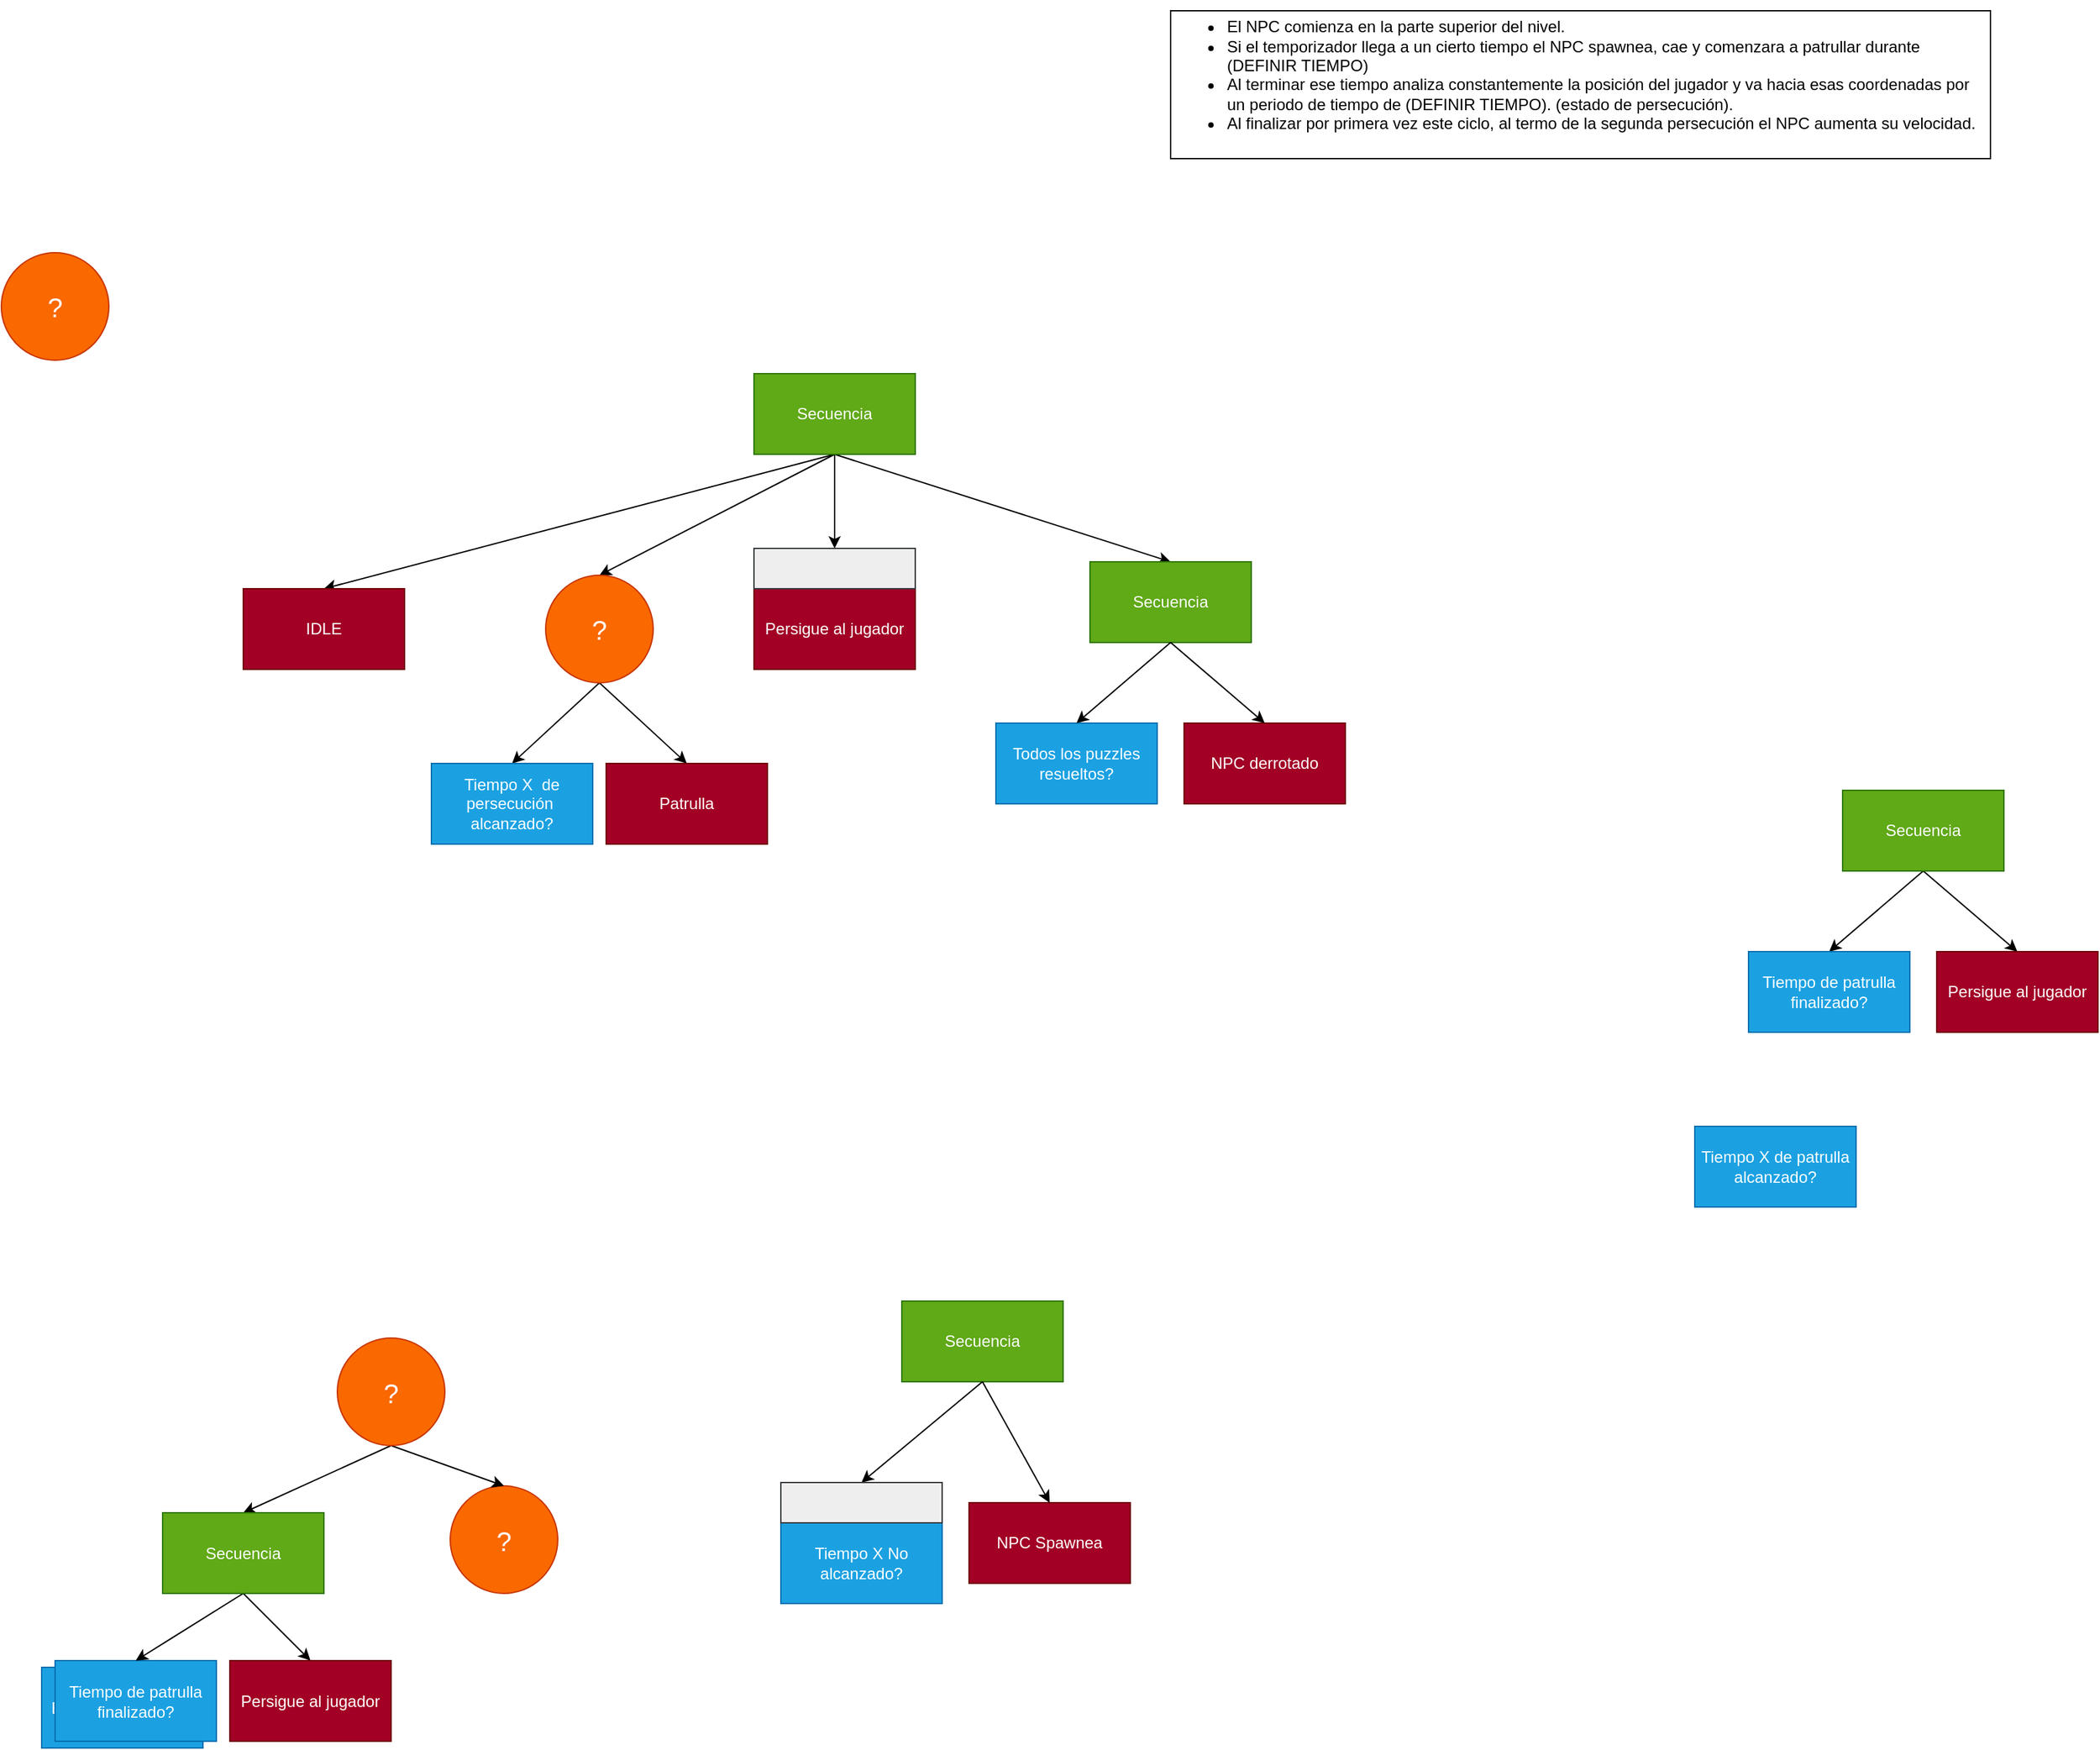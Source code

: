<mxfile version="13.6.10" type="device"><diagram id="v-YldfyaV9Hs4-1deTuD" name="Page-1"><mxGraphModel dx="1695" dy="1651" grid="1" gridSize="10" guides="1" tooltips="1" connect="1" arrows="1" fold="1" page="1" pageScale="1" pageWidth="827" pageHeight="1169" math="0" shadow="0"><root><mxCell id="0"/><mxCell id="1" parent="0"/><mxCell id="ImnkKn45-OxzAWmB3sAZ-11" style="edgeStyle=none;rounded=0;orthogonalLoop=1;jettySize=auto;html=1;entryX=0.5;entryY=0;entryDx=0;entryDy=0;exitX=0.5;exitY=1;exitDx=0;exitDy=0;" parent="1" source="BewjwS7h7dFZBHvVzdv_-2" target="BewjwS7h7dFZBHvVzdv_-45" edge="1"><mxGeometry relative="1" as="geometry"><mxPoint x="210" y="230" as="targetPoint"/><mxPoint x="470" y="210" as="sourcePoint"/></mxGeometry></mxCell><mxCell id="BewjwS7h7dFZBHvVzdv_-28" style="edgeStyle=none;rounded=0;orthogonalLoop=1;jettySize=auto;html=1;exitX=0.5;exitY=1;exitDx=0;exitDy=0;entryX=0.5;entryY=0;entryDx=0;entryDy=0;" edge="1" parent="1" source="BewjwS7h7dFZBHvVzdv_-2" target="BewjwS7h7dFZBHvVzdv_-27"><mxGeometry relative="1" as="geometry"/></mxCell><mxCell id="ImnkKn45-OxzAWmB3sAZ-6" value="&lt;font style=&quot;font-size: 20px&quot;&gt;?&lt;/font&gt;" style="ellipse;whiteSpace=wrap;html=1;aspect=fixed;fillColor=#fa6800;strokeColor=#C73500;fontColor=#ffffff;" parent="1" vertex="1"><mxGeometry x="-100" y="10" width="80" height="80" as="geometry"/></mxCell><mxCell id="ImnkKn45-OxzAWmB3sAZ-9" value="&lt;ul&gt;&lt;li&gt;El NPC comienza en la parte superior del nivel.&amp;nbsp;&lt;/li&gt;&lt;li&gt;Si el temporizador llega a un cierto tiempo el NPC spawnea, cae y comenzara a patrullar durante (DEFINIR TIEMPO)&lt;/li&gt;&lt;li&gt;Al terminar ese tiempo analiza constantemente la posición del jugador y va hacia esas coordenadas por un periodo de tiempo de (DEFINIR TIEMPO). (estado de persecución).&lt;/li&gt;&lt;li&gt;Al finalizar por primera vez este ciclo, al termo de la segunda persecución el NPC aumenta su velocidad.&amp;nbsp;&lt;/li&gt;&lt;/ul&gt;&amp;nbsp;" style="rounded=0;whiteSpace=wrap;html=1;align=left;" parent="1" vertex="1"><mxGeometry x="770" y="-170" width="610" height="110" as="geometry"/></mxCell><mxCell id="BewjwS7h7dFZBHvVzdv_-38" style="edgeStyle=none;rounded=0;orthogonalLoop=1;jettySize=auto;html=1;exitX=0.5;exitY=1;exitDx=0;exitDy=0;entryX=0.5;entryY=0;entryDx=0;entryDy=0;" edge="1" parent="1" source="BewjwS7h7dFZBHvVzdv_-45" target="BewjwS7h7dFZBHvVzdv_-3"><mxGeometry relative="1" as="geometry"/></mxCell><mxCell id="BewjwS7h7dFZBHvVzdv_-44" style="edgeStyle=none;rounded=0;orthogonalLoop=1;jettySize=auto;html=1;exitX=0.5;exitY=1;exitDx=0;exitDy=0;entryX=0.5;entryY=0;entryDx=0;entryDy=0;" edge="1" parent="1" source="BewjwS7h7dFZBHvVzdv_-45" target="BewjwS7h7dFZBHvVzdv_-43"><mxGeometry relative="1" as="geometry"/></mxCell><mxCell id="BewjwS7h7dFZBHvVzdv_-48" style="edgeStyle=none;rounded=0;orthogonalLoop=1;jettySize=auto;html=1;exitX=0.5;exitY=1;exitDx=0;exitDy=0;entryX=0.5;entryY=0;entryDx=0;entryDy=0;" edge="1" parent="1" source="BewjwS7h7dFZBHvVzdv_-2" target="BewjwS7h7dFZBHvVzdv_-50"><mxGeometry relative="1" as="geometry"/></mxCell><mxCell id="BewjwS7h7dFZBHvVzdv_-55" style="edgeStyle=none;rounded=0;orthogonalLoop=1;jettySize=auto;html=1;exitX=0.5;exitY=1;exitDx=0;exitDy=0;entryX=0.5;entryY=0;entryDx=0;entryDy=0;" edge="1" parent="1" source="BewjwS7h7dFZBHvVzdv_-2" target="BewjwS7h7dFZBHvVzdv_-54"><mxGeometry relative="1" as="geometry"/></mxCell><mxCell id="BewjwS7h7dFZBHvVzdv_-2" value="Secuencia" style="rounded=0;whiteSpace=wrap;html=1;fillColor=#60a917;strokeColor=#2D7600;fontColor=#ffffff;" vertex="1" parent="1"><mxGeometry x="460" y="100" width="120" height="60" as="geometry"/></mxCell><mxCell id="BewjwS7h7dFZBHvVzdv_-3" value="Patrulla" style="rounded=0;whiteSpace=wrap;html=1;fillColor=#a20025;strokeColor=#6F0000;fontColor=#ffffff;" vertex="1" parent="1"><mxGeometry x="350" y="390" width="120" height="60" as="geometry"/></mxCell><mxCell id="BewjwS7h7dFZBHvVzdv_-8" value="&lt;font style=&quot;font-size: 20px&quot;&gt;?&lt;/font&gt;" style="ellipse;whiteSpace=wrap;html=1;aspect=fixed;fillColor=#fa6800;strokeColor=#C73500;fontColor=#ffffff;" vertex="1" parent="1"><mxGeometry x="234" y="927.5" width="80" height="80" as="geometry"/></mxCell><mxCell id="BewjwS7h7dFZBHvVzdv_-10" value="Enemigo spawneo?" style="rounded=0;whiteSpace=wrap;html=1;fillColor=#1ba1e2;strokeColor=#006EAF;fontColor=#ffffff;" vertex="1" parent="1"><mxGeometry x="-70" y="1062.5" width="120" height="60" as="geometry"/></mxCell><mxCell id="BewjwS7h7dFZBHvVzdv_-12" style="edgeStyle=orthogonalEdgeStyle;rounded=0;orthogonalLoop=1;jettySize=auto;html=1;exitX=0.5;exitY=1;exitDx=0;exitDy=0;" edge="1" parent="1"><mxGeometry relative="1" as="geometry"><mxPoint x="130" y="1102.5" as="sourcePoint"/><mxPoint x="130" y="1102.5" as="targetPoint"/></mxGeometry></mxCell><mxCell id="ImnkKn45-OxzAWmB3sAZ-1" value="Secuencia" style="rounded=0;whiteSpace=wrap;html=1;fillColor=#60a917;strokeColor=#2D7600;fontColor=#ffffff;" parent="1" vertex="1"><mxGeometry x="570" y="790" width="120" height="60" as="geometry"/></mxCell><mxCell id="ImnkKn45-OxzAWmB3sAZ-14" style="edgeStyle=none;rounded=0;orthogonalLoop=1;jettySize=auto;html=1;entryX=0.5;entryY=0;entryDx=0;entryDy=0;exitX=0.5;exitY=1;exitDx=0;exitDy=0;" parent="1" source="ImnkKn45-OxzAWmB3sAZ-1" target="ImnkKn45-OxzAWmB3sAZ-7" edge="1"><mxGeometry relative="1" as="geometry"><mxPoint x="620" y="840" as="sourcePoint"/></mxGeometry></mxCell><mxCell id="ImnkKn45-OxzAWmB3sAZ-18" value="" style="group" parent="1" vertex="1" connectable="0"><mxGeometry x="480" y="925" width="120" height="90" as="geometry"/></mxCell><mxCell id="ImnkKn45-OxzAWmB3sAZ-4" value="Tiempo X No alcanzado?" style="rounded=0;whiteSpace=wrap;html=1;fillColor=#1ba1e2;strokeColor=#006EAF;fontColor=#ffffff;" parent="ImnkKn45-OxzAWmB3sAZ-18" vertex="1"><mxGeometry y="30" width="120" height="60" as="geometry"/></mxCell><mxCell id="ImnkKn45-OxzAWmB3sAZ-7" value="&lt;span style=&quot;color: rgba(0 , 0 , 0 , 0) ; font-family: monospace ; font-size: 0px&quot;&gt;%3CmxGraphModel%3E%3Croot%3E%3CmxCell%20id%3D%220%22%2F%3E%3CmxCell%20id%3D%221%22%20parent%3D%220%22%2F%3E%3CmxCell%20id%3D%222%22%20value%3D%22Persigue%20al%20jugador%22%20style%3D%22rounded%3D0%3BwhiteSpace%3Dwrap%3Bhtml%3D1%3BfillColor%3D%23a20025%3BstrokeColor%3D%236F0000%3BfontColor%3D%23ffffff%3B%22%20vertex%3D%221%22%20parent%3D%221%22%3E%3CmxGeometry%20x%3D%221096%22%20y%3D%22390%22%20width%3D%22120%22%20height%3D%2260%22%20as%3D%22geometry%22%2F%3E%3C%2FmxCell%3E%3C%2Froot%3E%3C%2FmxGraphModel%3E&lt;/span&gt;" style="rounded=0;whiteSpace=wrap;html=1;fillColor=#eeeeee;strokeColor=#36393d;" parent="ImnkKn45-OxzAWmB3sAZ-18" vertex="1"><mxGeometry width="120" height="30" as="geometry"/></mxCell><mxCell id="ImnkKn45-OxzAWmB3sAZ-8" style="edgeStyle=orthogonalEdgeStyle;rounded=0;orthogonalLoop=1;jettySize=auto;html=1;exitX=0.5;exitY=1;exitDx=0;exitDy=0;" parent="ImnkKn45-OxzAWmB3sAZ-18" source="ImnkKn45-OxzAWmB3sAZ-7" target="ImnkKn45-OxzAWmB3sAZ-7" edge="1"><mxGeometry relative="1" as="geometry"/></mxCell><mxCell id="ImnkKn45-OxzAWmB3sAZ-3" value="NPC Spawnea" style="rounded=0;whiteSpace=wrap;html=1;fillColor=#a20025;strokeColor=#6F0000;fontColor=#ffffff;" parent="1" vertex="1"><mxGeometry x="620" y="940" width="120" height="60" as="geometry"/></mxCell><mxCell id="BewjwS7h7dFZBHvVzdv_-16" style="edgeStyle=none;rounded=0;orthogonalLoop=1;jettySize=auto;html=1;exitX=0.5;exitY=1;exitDx=0;exitDy=0;entryX=0.5;entryY=0;entryDx=0;entryDy=0;" edge="1" parent="1" source="ImnkKn45-OxzAWmB3sAZ-1" target="ImnkKn45-OxzAWmB3sAZ-3"><mxGeometry relative="1" as="geometry"/></mxCell><mxCell id="BewjwS7h7dFZBHvVzdv_-19" value="Tiempo X de patrulla alcanzado?" style="rounded=0;whiteSpace=wrap;html=1;fillColor=#1ba1e2;strokeColor=#006EAF;fontColor=#ffffff;" vertex="1" parent="1"><mxGeometry x="1160" y="660" width="120" height="60" as="geometry"/></mxCell><mxCell id="BewjwS7h7dFZBHvVzdv_-24" style="edgeStyle=none;rounded=0;orthogonalLoop=1;jettySize=auto;html=1;exitX=0.5;exitY=1;exitDx=0;exitDy=0;entryX=0.5;entryY=0;entryDx=0;entryDy=0;" edge="1" parent="1" source="BewjwS7h7dFZBHvVzdv_-21" target="BewjwS7h7dFZBHvVzdv_-23"><mxGeometry relative="1" as="geometry"/></mxCell><mxCell id="BewjwS7h7dFZBHvVzdv_-26" style="edgeStyle=none;rounded=0;orthogonalLoop=1;jettySize=auto;html=1;exitX=0.5;exitY=1;exitDx=0;exitDy=0;entryX=0.5;entryY=0;entryDx=0;entryDy=0;" edge="1" parent="1" source="BewjwS7h7dFZBHvVzdv_-21" target="BewjwS7h7dFZBHvVzdv_-25"><mxGeometry relative="1" as="geometry"/></mxCell><mxCell id="BewjwS7h7dFZBHvVzdv_-21" value="Secuencia" style="rounded=0;whiteSpace=wrap;html=1;fillColor=#60a917;strokeColor=#2D7600;fontColor=#ffffff;" vertex="1" parent="1"><mxGeometry x="1270" y="410" width="120" height="60" as="geometry"/></mxCell><mxCell id="BewjwS7h7dFZBHvVzdv_-23" value="Tiempo de patrulla finalizado?" style="rounded=0;whiteSpace=wrap;html=1;fillColor=#1ba1e2;strokeColor=#006EAF;fontColor=#ffffff;" vertex="1" parent="1"><mxGeometry x="1200" y="530" width="120" height="60" as="geometry"/></mxCell><mxCell id="BewjwS7h7dFZBHvVzdv_-25" value="Persigue al jugador" style="rounded=0;whiteSpace=wrap;html=1;fillColor=#a20025;strokeColor=#6F0000;fontColor=#ffffff;" vertex="1" parent="1"><mxGeometry x="1340" y="530" width="120" height="60" as="geometry"/></mxCell><mxCell id="BewjwS7h7dFZBHvVzdv_-35" style="edgeStyle=none;rounded=0;orthogonalLoop=1;jettySize=auto;html=1;exitX=0.5;exitY=1;exitDx=0;exitDy=0;entryX=0.5;entryY=0;entryDx=0;entryDy=0;" edge="1" parent="1" source="BewjwS7h7dFZBHvVzdv_-33" target="BewjwS7h7dFZBHvVzdv_-39"><mxGeometry relative="1" as="geometry"><mxPoint x="90" y="927.5" as="targetPoint"/></mxGeometry></mxCell><mxCell id="BewjwS7h7dFZBHvVzdv_-36" style="edgeStyle=none;rounded=0;orthogonalLoop=1;jettySize=auto;html=1;exitX=0.5;exitY=1;exitDx=0;exitDy=0;entryX=0.5;entryY=0;entryDx=0;entryDy=0;" edge="1" parent="1" source="BewjwS7h7dFZBHvVzdv_-33" target="BewjwS7h7dFZBHvVzdv_-8"><mxGeometry relative="1" as="geometry"><mxPoint x="260" y="927.5" as="targetPoint"/></mxGeometry></mxCell><mxCell id="BewjwS7h7dFZBHvVzdv_-33" value="&lt;font style=&quot;font-size: 20px&quot;&gt;?&lt;/font&gt;" style="ellipse;whiteSpace=wrap;html=1;aspect=fixed;fillColor=#fa6800;strokeColor=#C73500;fontColor=#ffffff;" vertex="1" parent="1"><mxGeometry x="150" y="817.5" width="80" height="80" as="geometry"/></mxCell><mxCell id="BewjwS7h7dFZBHvVzdv_-37" value="Tiempo de patrulla finalizado?" style="rounded=0;whiteSpace=wrap;html=1;fillColor=#1ba1e2;strokeColor=#006EAF;fontColor=#ffffff;" vertex="1" parent="1"><mxGeometry x="-60" y="1057.5" width="120" height="60" as="geometry"/></mxCell><mxCell id="BewjwS7h7dFZBHvVzdv_-40" style="edgeStyle=none;rounded=0;orthogonalLoop=1;jettySize=auto;html=1;exitX=0.5;exitY=1;exitDx=0;exitDy=0;entryX=0.5;entryY=0;entryDx=0;entryDy=0;" edge="1" parent="1" source="BewjwS7h7dFZBHvVzdv_-39" target="BewjwS7h7dFZBHvVzdv_-37"><mxGeometry relative="1" as="geometry"/></mxCell><mxCell id="BewjwS7h7dFZBHvVzdv_-42" style="edgeStyle=none;rounded=0;orthogonalLoop=1;jettySize=auto;html=1;exitX=0.5;exitY=1;exitDx=0;exitDy=0;entryX=0.5;entryY=0;entryDx=0;entryDy=0;" edge="1" parent="1" source="BewjwS7h7dFZBHvVzdv_-39" target="BewjwS7h7dFZBHvVzdv_-41"><mxGeometry relative="1" as="geometry"/></mxCell><mxCell id="BewjwS7h7dFZBHvVzdv_-39" value="Secuencia" style="rounded=0;whiteSpace=wrap;html=1;fillColor=#60a917;strokeColor=#2D7600;fontColor=#ffffff;" vertex="1" parent="1"><mxGeometry x="20" y="947.5" width="120" height="60" as="geometry"/></mxCell><mxCell id="BewjwS7h7dFZBHvVzdv_-41" value="Persigue al jugador" style="rounded=0;whiteSpace=wrap;html=1;fillColor=#a20025;strokeColor=#6F0000;fontColor=#ffffff;" vertex="1" parent="1"><mxGeometry x="70" y="1057.5" width="120" height="60" as="geometry"/></mxCell><mxCell id="BewjwS7h7dFZBHvVzdv_-43" value="Tiempo X&amp;nbsp; de persecución&amp;nbsp; alcanzado?" style="rounded=0;whiteSpace=wrap;html=1;fillColor=#1ba1e2;strokeColor=#006EAF;fontColor=#ffffff;" vertex="1" parent="1"><mxGeometry x="220" y="390" width="120" height="60" as="geometry"/></mxCell><mxCell id="BewjwS7h7dFZBHvVzdv_-45" value="&lt;font style=&quot;font-size: 20px&quot;&gt;?&lt;/font&gt;" style="ellipse;whiteSpace=wrap;html=1;aspect=fixed;fillColor=#fa6800;strokeColor=#C73500;fontColor=#ffffff;" vertex="1" parent="1"><mxGeometry x="305" y="250" width="80" height="80" as="geometry"/></mxCell><mxCell id="BewjwS7h7dFZBHvVzdv_-49" value="" style="group" vertex="1" connectable="0" parent="1"><mxGeometry x="640" y="240" width="260" height="180" as="geometry"/></mxCell><mxCell id="BewjwS7h7dFZBHvVzdv_-27" value="Secuencia" style="rounded=0;whiteSpace=wrap;html=1;fillColor=#60a917;strokeColor=#2D7600;fontColor=#ffffff;" vertex="1" parent="BewjwS7h7dFZBHvVzdv_-49"><mxGeometry x="70" width="120" height="60" as="geometry"/></mxCell><mxCell id="BewjwS7h7dFZBHvVzdv_-29" value="Todos los puzzles resueltos?" style="rounded=0;whiteSpace=wrap;html=1;fillColor=#1ba1e2;strokeColor=#006EAF;fontColor=#ffffff;" vertex="1" parent="BewjwS7h7dFZBHvVzdv_-49"><mxGeometry y="120" width="120" height="60" as="geometry"/></mxCell><mxCell id="BewjwS7h7dFZBHvVzdv_-30" style="edgeStyle=none;rounded=0;orthogonalLoop=1;jettySize=auto;html=1;exitX=0.5;exitY=1;exitDx=0;exitDy=0;entryX=0.5;entryY=0;entryDx=0;entryDy=0;" edge="1" parent="BewjwS7h7dFZBHvVzdv_-49" source="BewjwS7h7dFZBHvVzdv_-27" target="BewjwS7h7dFZBHvVzdv_-29"><mxGeometry relative="1" as="geometry"/></mxCell><mxCell id="BewjwS7h7dFZBHvVzdv_-31" value="NPC derrotado" style="rounded=0;whiteSpace=wrap;html=1;fillColor=#a20025;strokeColor=#6F0000;fontColor=#ffffff;" vertex="1" parent="BewjwS7h7dFZBHvVzdv_-49"><mxGeometry x="140" y="120" width="120" height="60" as="geometry"/></mxCell><mxCell id="BewjwS7h7dFZBHvVzdv_-32" style="edgeStyle=none;rounded=0;orthogonalLoop=1;jettySize=auto;html=1;exitX=0.5;exitY=1;exitDx=0;exitDy=0;entryX=0.5;entryY=0;entryDx=0;entryDy=0;" edge="1" parent="BewjwS7h7dFZBHvVzdv_-49" source="BewjwS7h7dFZBHvVzdv_-27" target="BewjwS7h7dFZBHvVzdv_-31"><mxGeometry relative="1" as="geometry"/></mxCell><mxCell id="BewjwS7h7dFZBHvVzdv_-51" value="" style="group" vertex="1" connectable="0" parent="1"><mxGeometry x="460" y="230" width="120" height="90" as="geometry"/></mxCell><mxCell id="BewjwS7h7dFZBHvVzdv_-47" value="Persigue al jugador" style="rounded=0;whiteSpace=wrap;html=1;fillColor=#a20025;strokeColor=#6F0000;fontColor=#ffffff;" vertex="1" parent="BewjwS7h7dFZBHvVzdv_-51"><mxGeometry y="30" width="120" height="60" as="geometry"/></mxCell><mxCell id="BewjwS7h7dFZBHvVzdv_-50" value="&lt;span style=&quot;color: rgba(0 , 0 , 0 , 0) ; font-family: monospace ; font-size: 0px&quot;&gt;%3CmxGraphModel%3E%3Croot%3E%3CmxCell%20id%3D%220%22%2F%3E%3CmxCell%20id%3D%221%22%20parent%3D%220%22%2F%3E%3CmxCell%20id%3D%222%22%20value%3D%22Persigue%20al%20jugador%22%20style%3D%22rounded%3D0%3BwhiteSpace%3Dwrap%3Bhtml%3D1%3BfillColor%3D%23a20025%3BstrokeColor%3D%236F0000%3BfontColor%3D%23ffffff%3B%22%20vertex%3D%221%22%20parent%3D%221%22%3E%3CmxGeometry%20x%3D%221096%22%20y%3D%22390%22%20width%3D%22120%22%20height%3D%2260%22%20as%3D%22geometry%22%2F%3E%3C%2FmxCell%3E%3C%2Froot%3E%3C%2FmxGraphModel%3E&lt;/span&gt;" style="rounded=0;whiteSpace=wrap;html=1;fillColor=#eeeeee;strokeColor=#36393d;" vertex="1" parent="BewjwS7h7dFZBHvVzdv_-51"><mxGeometry width="120" height="30" as="geometry"/></mxCell><mxCell id="BewjwS7h7dFZBHvVzdv_-54" value="IDLE" style="rounded=0;whiteSpace=wrap;html=1;fillColor=#a20025;strokeColor=#6F0000;fontColor=#ffffff;" vertex="1" parent="1"><mxGeometry x="80" y="260" width="120" height="60" as="geometry"/></mxCell></root></mxGraphModel></diagram></mxfile>